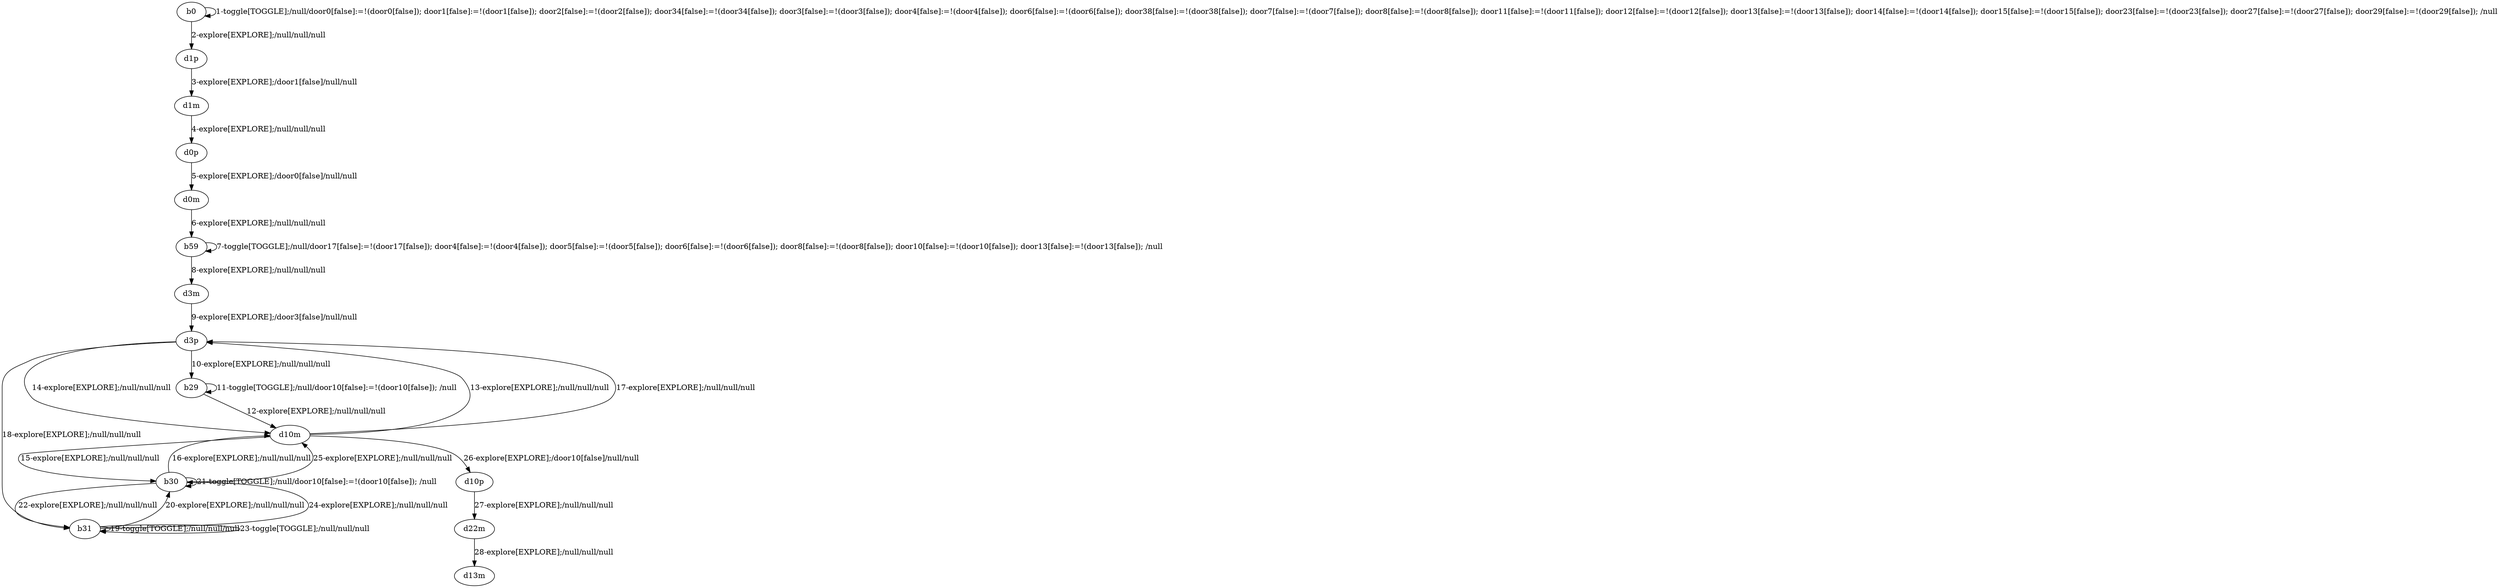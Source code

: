 # Total number of goals covered by this test: 1
# d10m --> b30

digraph g {
"b0" -> "b0" [label = "1-toggle[TOGGLE];/null/door0[false]:=!(door0[false]); door1[false]:=!(door1[false]); door2[false]:=!(door2[false]); door34[false]:=!(door34[false]); door3[false]:=!(door3[false]); door4[false]:=!(door4[false]); door6[false]:=!(door6[false]); door38[false]:=!(door38[false]); door7[false]:=!(door7[false]); door8[false]:=!(door8[false]); door11[false]:=!(door11[false]); door12[false]:=!(door12[false]); door13[false]:=!(door13[false]); door14[false]:=!(door14[false]); door15[false]:=!(door15[false]); door23[false]:=!(door23[false]); door27[false]:=!(door27[false]); door29[false]:=!(door29[false]); /null"];
"b0" -> "d1p" [label = "2-explore[EXPLORE];/null/null/null"];
"d1p" -> "d1m" [label = "3-explore[EXPLORE];/door1[false]/null/null"];
"d1m" -> "d0p" [label = "4-explore[EXPLORE];/null/null/null"];
"d0p" -> "d0m" [label = "5-explore[EXPLORE];/door0[false]/null/null"];
"d0m" -> "b59" [label = "6-explore[EXPLORE];/null/null/null"];
"b59" -> "b59" [label = "7-toggle[TOGGLE];/null/door17[false]:=!(door17[false]); door4[false]:=!(door4[false]); door5[false]:=!(door5[false]); door6[false]:=!(door6[false]); door8[false]:=!(door8[false]); door10[false]:=!(door10[false]); door13[false]:=!(door13[false]); /null"];
"b59" -> "d3m" [label = "8-explore[EXPLORE];/null/null/null"];
"d3m" -> "d3p" [label = "9-explore[EXPLORE];/door3[false]/null/null"];
"d3p" -> "b29" [label = "10-explore[EXPLORE];/null/null/null"];
"b29" -> "b29" [label = "11-toggle[TOGGLE];/null/door10[false]:=!(door10[false]); /null"];
"b29" -> "d10m" [label = "12-explore[EXPLORE];/null/null/null"];
"d10m" -> "d3p" [label = "13-explore[EXPLORE];/null/null/null"];
"d3p" -> "d10m" [label = "14-explore[EXPLORE];/null/null/null"];
"d10m" -> "b30" [label = "15-explore[EXPLORE];/null/null/null"];
"b30" -> "d10m" [label = "16-explore[EXPLORE];/null/null/null"];
"d10m" -> "d3p" [label = "17-explore[EXPLORE];/null/null/null"];
"d3p" -> "b31" [label = "18-explore[EXPLORE];/null/null/null"];
"b31" -> "b31" [label = "19-toggle[TOGGLE];/null/null/null"];
"b31" -> "b30" [label = "20-explore[EXPLORE];/null/null/null"];
"b30" -> "b30" [label = "21-toggle[TOGGLE];/null/door10[false]:=!(door10[false]); /null"];
"b30" -> "b31" [label = "22-explore[EXPLORE];/null/null/null"];
"b31" -> "b31" [label = "23-toggle[TOGGLE];/null/null/null"];
"b31" -> "b30" [label = "24-explore[EXPLORE];/null/null/null"];
"b30" -> "d10m" [label = "25-explore[EXPLORE];/null/null/null"];
"d10m" -> "d10p" [label = "26-explore[EXPLORE];/door10[false]/null/null"];
"d10p" -> "d22m" [label = "27-explore[EXPLORE];/null/null/null"];
"d22m" -> "d13m" [label = "28-explore[EXPLORE];/null/null/null"];
}